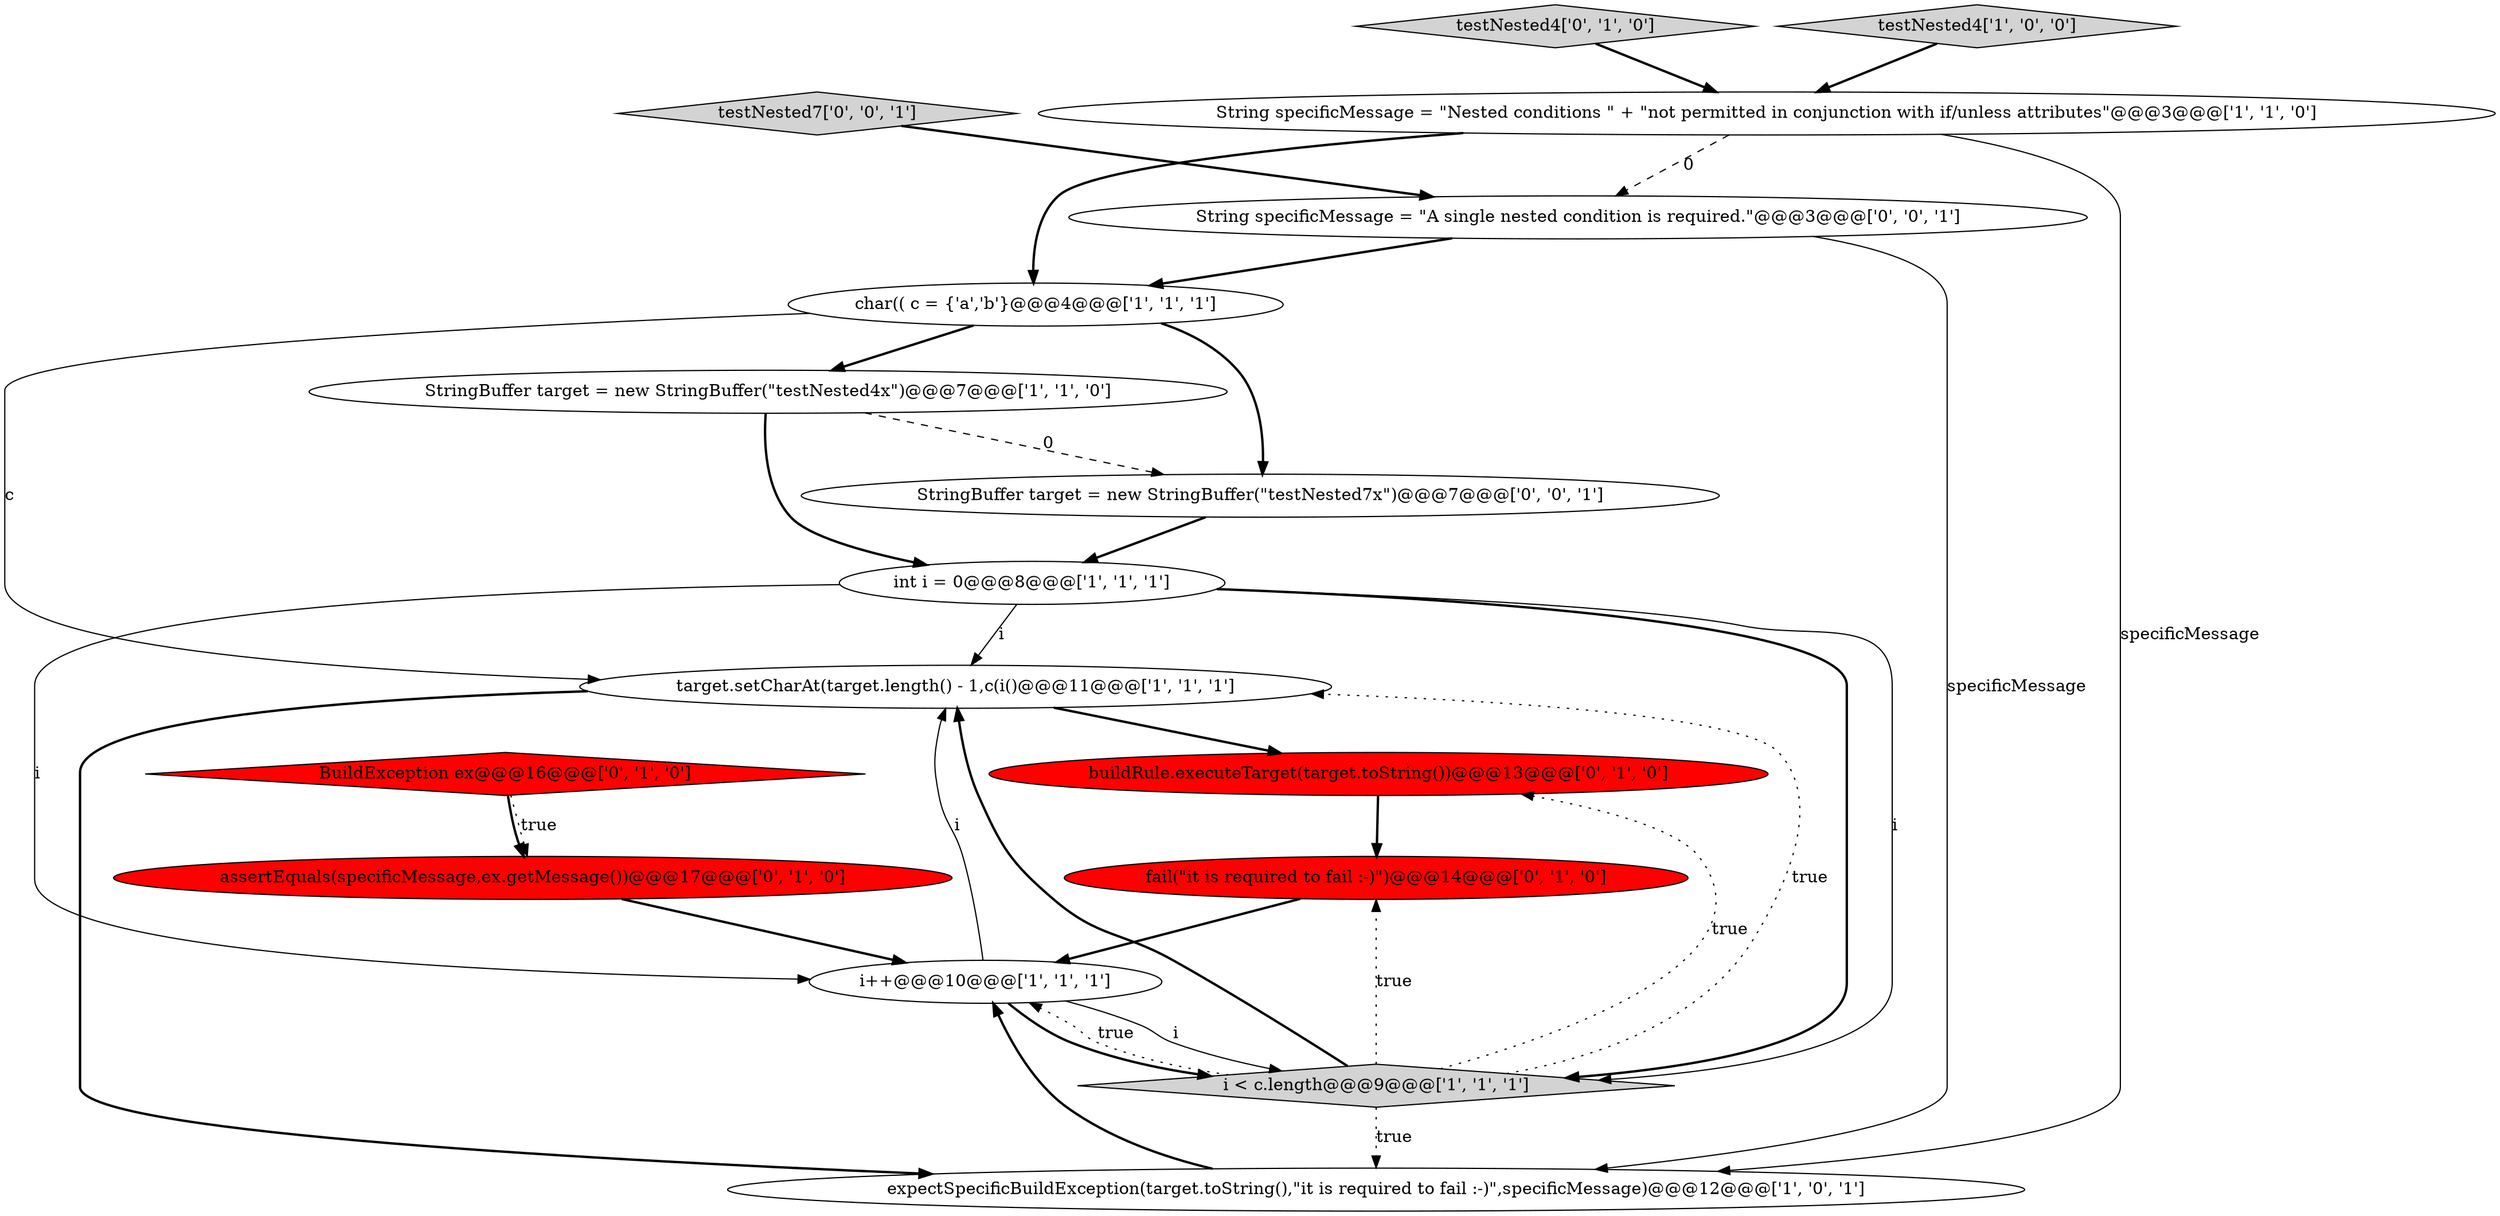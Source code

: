 digraph {
1 [style = filled, label = "target.setCharAt(target.length() - 1,c(i()@@@11@@@['1', '1', '1']", fillcolor = white, shape = ellipse image = "AAA0AAABBB1BBB"];
7 [style = filled, label = "int i = 0@@@8@@@['1', '1', '1']", fillcolor = white, shape = ellipse image = "AAA0AAABBB1BBB"];
15 [style = filled, label = "String specificMessage = \"A single nested condition is required.\"@@@3@@@['0', '0', '1']", fillcolor = white, shape = ellipse image = "AAA0AAABBB3BBB"];
16 [style = filled, label = "testNested7['0', '0', '1']", fillcolor = lightgray, shape = diamond image = "AAA0AAABBB3BBB"];
9 [style = filled, label = "buildRule.executeTarget(target.toString())@@@13@@@['0', '1', '0']", fillcolor = red, shape = ellipse image = "AAA1AAABBB2BBB"];
0 [style = filled, label = "char(( c = {'a','b'}@@@4@@@['1', '1', '1']", fillcolor = white, shape = ellipse image = "AAA0AAABBB1BBB"];
10 [style = filled, label = "fail(\"it is required to fail :-)\")@@@14@@@['0', '1', '0']", fillcolor = red, shape = ellipse image = "AAA1AAABBB2BBB"];
12 [style = filled, label = "testNested4['0', '1', '0']", fillcolor = lightgray, shape = diamond image = "AAA0AAABBB2BBB"];
13 [style = filled, label = "BuildException ex@@@16@@@['0', '1', '0']", fillcolor = red, shape = diamond image = "AAA1AAABBB2BBB"];
6 [style = filled, label = "String specificMessage = \"Nested conditions \" + \"not permitted in conjunction with if/unless attributes\"@@@3@@@['1', '1', '0']", fillcolor = white, shape = ellipse image = "AAA0AAABBB1BBB"];
5 [style = filled, label = "testNested4['1', '0', '0']", fillcolor = lightgray, shape = diamond image = "AAA0AAABBB1BBB"];
11 [style = filled, label = "assertEquals(specificMessage,ex.getMessage())@@@17@@@['0', '1', '0']", fillcolor = red, shape = ellipse image = "AAA1AAABBB2BBB"];
8 [style = filled, label = "expectSpecificBuildException(target.toString(),\"it is required to fail :-)\",specificMessage)@@@12@@@['1', '0', '1']", fillcolor = white, shape = ellipse image = "AAA0AAABBB1BBB"];
14 [style = filled, label = "StringBuffer target = new StringBuffer(\"testNested7x\")@@@7@@@['0', '0', '1']", fillcolor = white, shape = ellipse image = "AAA0AAABBB3BBB"];
4 [style = filled, label = "i < c.length@@@9@@@['1', '1', '1']", fillcolor = lightgray, shape = diamond image = "AAA0AAABBB1BBB"];
3 [style = filled, label = "i++@@@10@@@['1', '1', '1']", fillcolor = white, shape = ellipse image = "AAA0AAABBB1BBB"];
2 [style = filled, label = "StringBuffer target = new StringBuffer(\"testNested4x\")@@@7@@@['1', '1', '0']", fillcolor = white, shape = ellipse image = "AAA0AAABBB1BBB"];
16->15 [style = bold, label=""];
1->8 [style = bold, label=""];
7->3 [style = solid, label="i"];
4->1 [style = dotted, label="true"];
15->8 [style = solid, label="specificMessage"];
4->10 [style = dotted, label="true"];
7->1 [style = solid, label="i"];
0->2 [style = bold, label=""];
8->3 [style = bold, label=""];
4->8 [style = dotted, label="true"];
10->3 [style = bold, label=""];
3->1 [style = solid, label="i"];
6->0 [style = bold, label=""];
7->4 [style = bold, label=""];
9->10 [style = bold, label=""];
12->6 [style = bold, label=""];
3->4 [style = bold, label=""];
13->11 [style = bold, label=""];
6->8 [style = solid, label="specificMessage"];
7->4 [style = solid, label="i"];
1->9 [style = bold, label=""];
14->7 [style = bold, label=""];
3->4 [style = solid, label="i"];
0->14 [style = bold, label=""];
4->3 [style = dotted, label="true"];
5->6 [style = bold, label=""];
2->14 [style = dashed, label="0"];
11->3 [style = bold, label=""];
6->15 [style = dashed, label="0"];
15->0 [style = bold, label=""];
13->11 [style = dotted, label="true"];
4->1 [style = bold, label=""];
2->7 [style = bold, label=""];
0->1 [style = solid, label="c"];
4->9 [style = dotted, label="true"];
}

